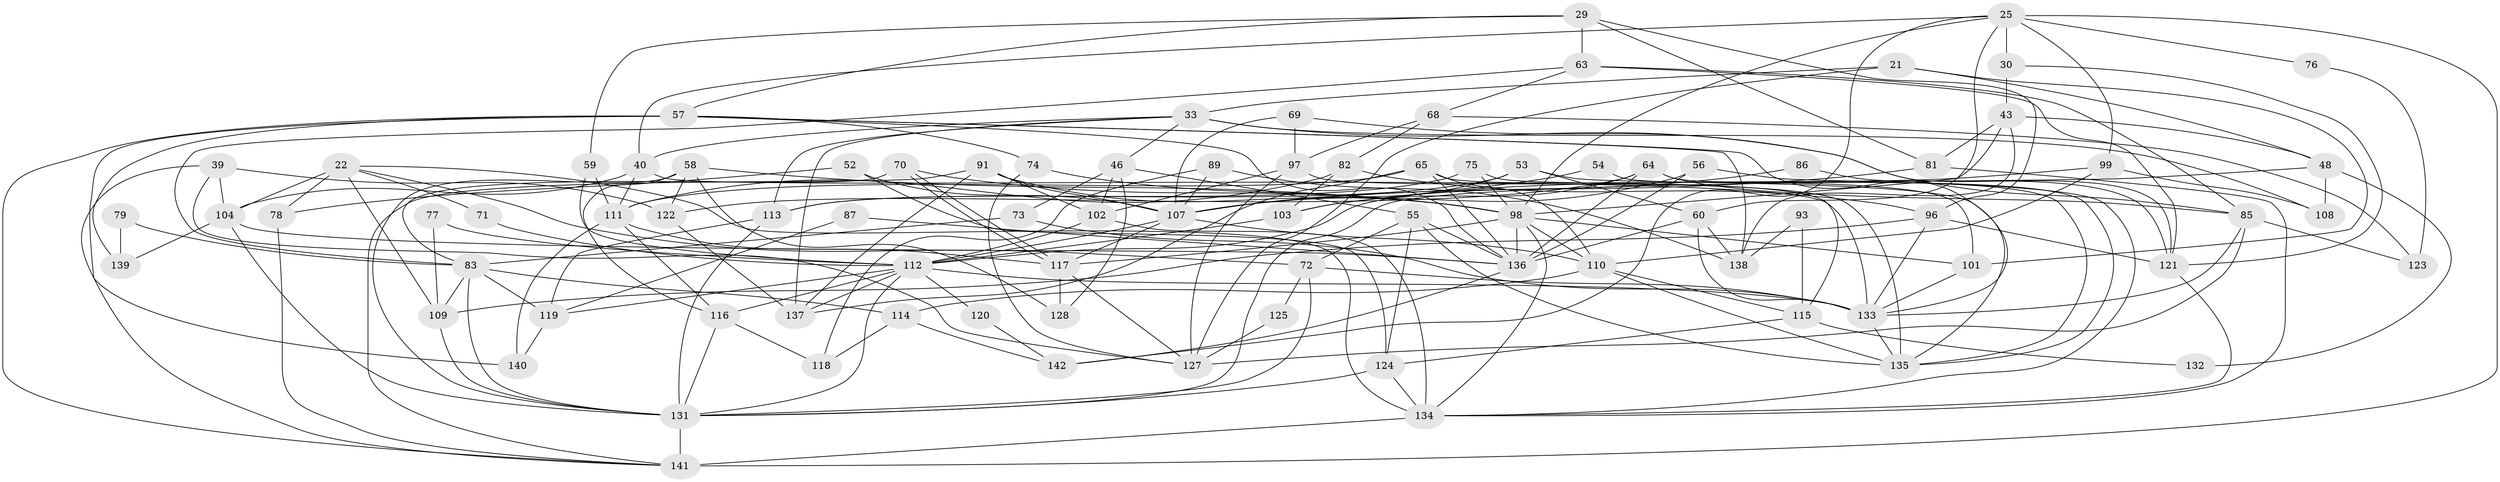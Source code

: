 // original degree distribution, {4: 0.24647887323943662, 2: 0.13380281690140844, 5: 0.21830985915492956, 3: 0.2676056338028169, 6: 0.09859154929577464, 7: 0.02112676056338028, 8: 0.014084507042253521}
// Generated by graph-tools (version 1.1) at 2025/53/03/04/25 21:53:37]
// undirected, 85 vertices, 207 edges
graph export_dot {
graph [start="1"]
  node [color=gray90,style=filled];
  21;
  22;
  25 [super="+16"];
  29 [super="+26"];
  30;
  33 [super="+9"];
  39;
  40 [super="+1"];
  43 [super="+4"];
  46;
  48;
  52;
  53;
  54;
  55;
  56;
  57 [super="+32"];
  58;
  59;
  60 [super="+23"];
  63;
  64;
  65 [super="+8"];
  68;
  69;
  70;
  71;
  72 [super="+17"];
  73;
  74;
  75 [super="+13"];
  76;
  77;
  78;
  79;
  81;
  82;
  83 [super="+19"];
  85 [super="+34"];
  86;
  87;
  89;
  91;
  93;
  96;
  97;
  98 [super="+41+95"];
  99;
  101;
  102 [super="+80"];
  103;
  104 [super="+84"];
  107 [super="+88+27"];
  108;
  109;
  110 [super="+42+66+61"];
  111 [super="+67"];
  112 [super="+62"];
  113 [super="+28"];
  114;
  115;
  116;
  117 [super="+44"];
  118;
  119 [super="+94"];
  120;
  121;
  122 [super="+37"];
  123;
  124 [super="+51"];
  125;
  127 [super="+126"];
  128;
  131 [super="+50+105"];
  132;
  133 [super="+14+24"];
  134 [super="+129"];
  135 [super="+100"];
  136 [super="+36+130+106"];
  137 [super="+35"];
  138;
  139;
  140;
  141 [super="+5+49+92"];
  142;
  21 -- 127;
  21 -- 101;
  21 -- 48;
  21 -- 33;
  22 -- 109;
  22 -- 72;
  22 -- 71;
  22 -- 78;
  22 -- 104 [weight=2];
  22 -- 134;
  25 -- 30;
  25 -- 99;
  25 -- 40;
  25 -- 76;
  25 -- 141 [weight=2];
  25 -- 142;
  25 -- 60;
  25 -- 98;
  29 -- 96;
  29 -- 63;
  29 -- 59;
  29 -- 81;
  29 -- 57;
  30 -- 43 [weight=2];
  30 -- 121;
  33 -- 108;
  33 -- 85 [weight=2];
  33 -- 40;
  33 -- 46;
  33 -- 113;
  33 -- 137;
  39 -- 122;
  39 -- 104;
  39 -- 141;
  39 -- 127;
  40 -- 104;
  40 -- 133;
  40 -- 111;
  43 -- 81 [weight=2];
  43 -- 138;
  43 -- 48;
  43 -- 98 [weight=2];
  46 -- 73;
  46 -- 102 [weight=2];
  46 -- 55;
  46 -- 128;
  48 -- 108;
  48 -- 132;
  48 -- 131;
  52 -- 78;
  52 -- 107;
  52 -- 124;
  53 -- 107;
  53 -- 135;
  53 -- 60;
  53 -- 113;
  54 -- 135;
  54 -- 107;
  55 -- 72;
  55 -- 124;
  55 -- 135;
  55 -- 136;
  56 -- 107;
  56 -- 134;
  56 -- 136;
  57 -- 138;
  57 -- 139;
  57 -- 140 [weight=2];
  57 -- 74;
  57 -- 141;
  57 -- 133;
  57 -- 136 [weight=2];
  58 -- 116;
  58 -- 128;
  58 -- 122;
  58 -- 98;
  58 -- 131;
  59 -- 112;
  59 -- 111;
  60 -- 138;
  60 -- 133;
  60 -- 136;
  63 -- 83;
  63 -- 68;
  63 -- 121;
  63 -- 85;
  64 -- 85;
  64 -- 103;
  64 -- 122 [weight=2];
  64 -- 135;
  64 -- 136;
  65 -- 101;
  65 -- 111;
  65 -- 137;
  65 -- 136;
  65 -- 110;
  68 -- 82;
  68 -- 97;
  68 -- 123;
  69 -- 121;
  69 -- 107;
  69 -- 97;
  70 -- 117 [weight=2];
  70 -- 117;
  70 -- 83;
  70 -- 98;
  71 -- 112;
  72 -- 131;
  72 -- 125;
  72 -- 133;
  73 -- 133;
  73 -- 83;
  74 -- 98;
  74 -- 127;
  75 -- 115;
  75 -- 113;
  75 -- 98;
  76 -- 123;
  77 -- 109;
  77 -- 112;
  78 -- 141;
  79 -- 139;
  79 -- 83;
  81 -- 107;
  81 -- 134;
  82 -- 111;
  82 -- 103;
  82 -- 96;
  83 -- 114;
  83 -- 119;
  83 -- 109;
  83 -- 131;
  85 -- 127 [weight=2];
  85 -- 133;
  85 -- 123;
  86 -- 121;
  86 -- 103;
  87 -- 136;
  87 -- 119;
  89 -- 138;
  89 -- 118;
  89 -- 107;
  91 -- 98;
  91 -- 102;
  91 -- 107;
  91 -- 141;
  91 -- 137;
  93 -- 138;
  93 -- 115;
  96 -- 121;
  96 -- 109;
  96 -- 133;
  97 -- 102;
  97 -- 127;
  97 -- 135;
  98 -- 110 [weight=2];
  98 -- 101;
  98 -- 134;
  98 -- 136 [weight=2];
  98 -- 117;
  99 -- 108;
  99 -- 112;
  99 -- 110;
  101 -- 133;
  102 -- 134 [weight=2];
  102 -- 112;
  103 -- 112;
  104 -- 136;
  104 -- 139;
  104 -- 131;
  107 -- 117;
  107 -- 112;
  107 -- 110 [weight=2];
  109 -- 131;
  110 -- 135;
  110 -- 114;
  110 -- 115;
  111 -- 116;
  111 -- 140;
  111 -- 117;
  112 -- 116;
  112 -- 120;
  112 -- 137;
  112 -- 133 [weight=2];
  112 -- 119;
  112 -- 131;
  113 -- 119;
  113 -- 131;
  114 -- 142;
  114 -- 118;
  115 -- 132;
  115 -- 124;
  116 -- 118;
  116 -- 131;
  117 -- 128;
  117 -- 127;
  119 -- 140 [weight=2];
  120 -- 142;
  121 -- 134;
  122 -- 137;
  124 -- 131;
  124 -- 134;
  125 -- 127;
  131 -- 141 [weight=2];
  133 -- 135 [weight=2];
  134 -- 141;
  136 -- 142;
}
